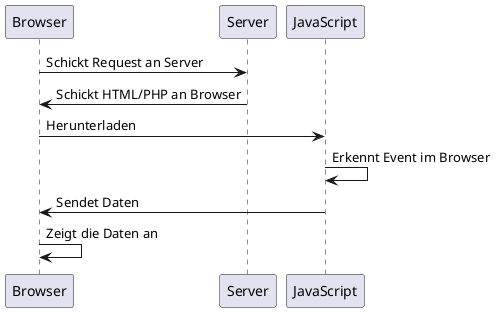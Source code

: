 @startuml clientsiderendering.puml

Browser -> Server: Schickt Request an Server
Server -> Browser: Schickt HTML/PHP an Browser
Browser -> JavaScript: Herunterladen
JavaScript -> JavaScript: Erkennt Event im Browser
JavaScript -> Browser: Sendet Daten
Browser -> Browser: Zeigt die Daten an


@enduml
